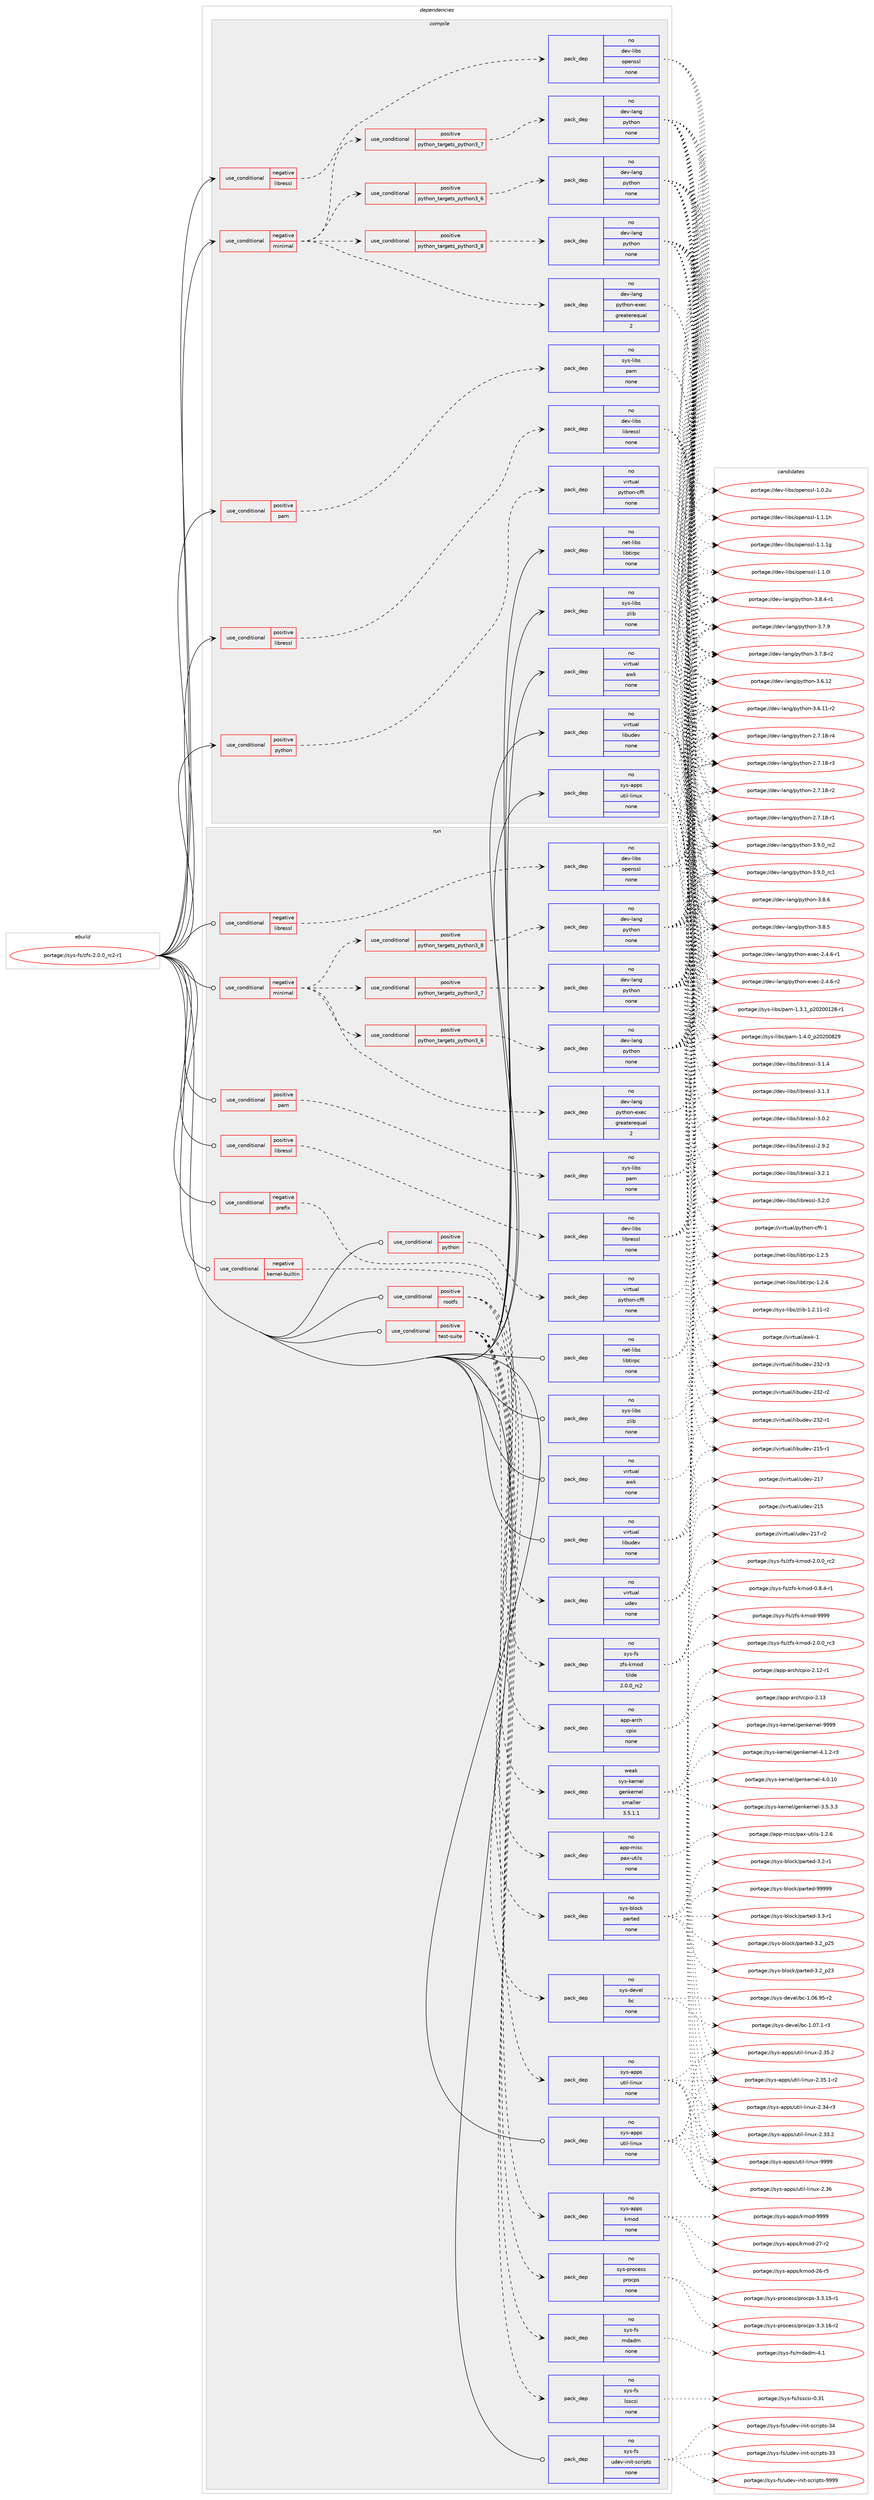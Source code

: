 digraph prolog {

# *************
# Graph options
# *************

newrank=true;
concentrate=true;
compound=true;
graph [rankdir=LR,fontname=Helvetica,fontsize=10,ranksep=1.5];#, ranksep=2.5, nodesep=0.2];
edge  [arrowhead=vee];
node  [fontname=Helvetica,fontsize=10];

# **********
# The ebuild
# **********

subgraph cluster_leftcol {
color=gray;
rank=same;
label=<<i>ebuild</i>>;
id [label="portage://sys-fs/zfs-2.0.0_rc2-r1", color=red, width=4, href="../sys-fs/zfs-2.0.0_rc2-r1.svg"];
}

# ****************
# The dependencies
# ****************

subgraph cluster_midcol {
color=gray;
label=<<i>dependencies</i>>;
subgraph cluster_compile {
fillcolor="#eeeeee";
style=filled;
label=<<i>compile</i>>;
subgraph cond197 {
dependency1799 [label=<<TABLE BORDER="0" CELLBORDER="1" CELLSPACING="0" CELLPADDING="4"><TR><TD ROWSPAN="3" CELLPADDING="10">use_conditional</TD></TR><TR><TD>negative</TD></TR><TR><TD>libressl</TD></TR></TABLE>>, shape=none, color=red];
subgraph pack1560 {
dependency1800 [label=<<TABLE BORDER="0" CELLBORDER="1" CELLSPACING="0" CELLPADDING="4" WIDTH="220"><TR><TD ROWSPAN="6" CELLPADDING="30">pack_dep</TD></TR><TR><TD WIDTH="110">no</TD></TR><TR><TD>dev-libs</TD></TR><TR><TD>openssl</TD></TR><TR><TD>none</TD></TR><TR><TD></TD></TR></TABLE>>, shape=none, color=blue];
}
dependency1799:e -> dependency1800:w [weight=20,style="dashed",arrowhead="vee"];
}
id:e -> dependency1799:w [weight=20,style="solid",arrowhead="vee"];
subgraph cond198 {
dependency1801 [label=<<TABLE BORDER="0" CELLBORDER="1" CELLSPACING="0" CELLPADDING="4"><TR><TD ROWSPAN="3" CELLPADDING="10">use_conditional</TD></TR><TR><TD>negative</TD></TR><TR><TD>minimal</TD></TR></TABLE>>, shape=none, color=red];
subgraph cond199 {
dependency1802 [label=<<TABLE BORDER="0" CELLBORDER="1" CELLSPACING="0" CELLPADDING="4"><TR><TD ROWSPAN="3" CELLPADDING="10">use_conditional</TD></TR><TR><TD>positive</TD></TR><TR><TD>python_targets_python3_6</TD></TR></TABLE>>, shape=none, color=red];
subgraph pack1561 {
dependency1803 [label=<<TABLE BORDER="0" CELLBORDER="1" CELLSPACING="0" CELLPADDING="4" WIDTH="220"><TR><TD ROWSPAN="6" CELLPADDING="30">pack_dep</TD></TR><TR><TD WIDTH="110">no</TD></TR><TR><TD>dev-lang</TD></TR><TR><TD>python</TD></TR><TR><TD>none</TD></TR><TR><TD></TD></TR></TABLE>>, shape=none, color=blue];
}
dependency1802:e -> dependency1803:w [weight=20,style="dashed",arrowhead="vee"];
}
dependency1801:e -> dependency1802:w [weight=20,style="dashed",arrowhead="vee"];
subgraph cond200 {
dependency1804 [label=<<TABLE BORDER="0" CELLBORDER="1" CELLSPACING="0" CELLPADDING="4"><TR><TD ROWSPAN="3" CELLPADDING="10">use_conditional</TD></TR><TR><TD>positive</TD></TR><TR><TD>python_targets_python3_7</TD></TR></TABLE>>, shape=none, color=red];
subgraph pack1562 {
dependency1805 [label=<<TABLE BORDER="0" CELLBORDER="1" CELLSPACING="0" CELLPADDING="4" WIDTH="220"><TR><TD ROWSPAN="6" CELLPADDING="30">pack_dep</TD></TR><TR><TD WIDTH="110">no</TD></TR><TR><TD>dev-lang</TD></TR><TR><TD>python</TD></TR><TR><TD>none</TD></TR><TR><TD></TD></TR></TABLE>>, shape=none, color=blue];
}
dependency1804:e -> dependency1805:w [weight=20,style="dashed",arrowhead="vee"];
}
dependency1801:e -> dependency1804:w [weight=20,style="dashed",arrowhead="vee"];
subgraph cond201 {
dependency1806 [label=<<TABLE BORDER="0" CELLBORDER="1" CELLSPACING="0" CELLPADDING="4"><TR><TD ROWSPAN="3" CELLPADDING="10">use_conditional</TD></TR><TR><TD>positive</TD></TR><TR><TD>python_targets_python3_8</TD></TR></TABLE>>, shape=none, color=red];
subgraph pack1563 {
dependency1807 [label=<<TABLE BORDER="0" CELLBORDER="1" CELLSPACING="0" CELLPADDING="4" WIDTH="220"><TR><TD ROWSPAN="6" CELLPADDING="30">pack_dep</TD></TR><TR><TD WIDTH="110">no</TD></TR><TR><TD>dev-lang</TD></TR><TR><TD>python</TD></TR><TR><TD>none</TD></TR><TR><TD></TD></TR></TABLE>>, shape=none, color=blue];
}
dependency1806:e -> dependency1807:w [weight=20,style="dashed",arrowhead="vee"];
}
dependency1801:e -> dependency1806:w [weight=20,style="dashed",arrowhead="vee"];
subgraph pack1564 {
dependency1808 [label=<<TABLE BORDER="0" CELLBORDER="1" CELLSPACING="0" CELLPADDING="4" WIDTH="220"><TR><TD ROWSPAN="6" CELLPADDING="30">pack_dep</TD></TR><TR><TD WIDTH="110">no</TD></TR><TR><TD>dev-lang</TD></TR><TR><TD>python-exec</TD></TR><TR><TD>greaterequal</TD></TR><TR><TD>2</TD></TR></TABLE>>, shape=none, color=blue];
}
dependency1801:e -> dependency1808:w [weight=20,style="dashed",arrowhead="vee"];
}
id:e -> dependency1801:w [weight=20,style="solid",arrowhead="vee"];
subgraph cond202 {
dependency1809 [label=<<TABLE BORDER="0" CELLBORDER="1" CELLSPACING="0" CELLPADDING="4"><TR><TD ROWSPAN="3" CELLPADDING="10">use_conditional</TD></TR><TR><TD>positive</TD></TR><TR><TD>libressl</TD></TR></TABLE>>, shape=none, color=red];
subgraph pack1565 {
dependency1810 [label=<<TABLE BORDER="0" CELLBORDER="1" CELLSPACING="0" CELLPADDING="4" WIDTH="220"><TR><TD ROWSPAN="6" CELLPADDING="30">pack_dep</TD></TR><TR><TD WIDTH="110">no</TD></TR><TR><TD>dev-libs</TD></TR><TR><TD>libressl</TD></TR><TR><TD>none</TD></TR><TR><TD></TD></TR></TABLE>>, shape=none, color=blue];
}
dependency1809:e -> dependency1810:w [weight=20,style="dashed",arrowhead="vee"];
}
id:e -> dependency1809:w [weight=20,style="solid",arrowhead="vee"];
subgraph cond203 {
dependency1811 [label=<<TABLE BORDER="0" CELLBORDER="1" CELLSPACING="0" CELLPADDING="4"><TR><TD ROWSPAN="3" CELLPADDING="10">use_conditional</TD></TR><TR><TD>positive</TD></TR><TR><TD>pam</TD></TR></TABLE>>, shape=none, color=red];
subgraph pack1566 {
dependency1812 [label=<<TABLE BORDER="0" CELLBORDER="1" CELLSPACING="0" CELLPADDING="4" WIDTH="220"><TR><TD ROWSPAN="6" CELLPADDING="30">pack_dep</TD></TR><TR><TD WIDTH="110">no</TD></TR><TR><TD>sys-libs</TD></TR><TR><TD>pam</TD></TR><TR><TD>none</TD></TR><TR><TD></TD></TR></TABLE>>, shape=none, color=blue];
}
dependency1811:e -> dependency1812:w [weight=20,style="dashed",arrowhead="vee"];
}
id:e -> dependency1811:w [weight=20,style="solid",arrowhead="vee"];
subgraph cond204 {
dependency1813 [label=<<TABLE BORDER="0" CELLBORDER="1" CELLSPACING="0" CELLPADDING="4"><TR><TD ROWSPAN="3" CELLPADDING="10">use_conditional</TD></TR><TR><TD>positive</TD></TR><TR><TD>python</TD></TR></TABLE>>, shape=none, color=red];
subgraph pack1567 {
dependency1814 [label=<<TABLE BORDER="0" CELLBORDER="1" CELLSPACING="0" CELLPADDING="4" WIDTH="220"><TR><TD ROWSPAN="6" CELLPADDING="30">pack_dep</TD></TR><TR><TD WIDTH="110">no</TD></TR><TR><TD>virtual</TD></TR><TR><TD>python-cffi</TD></TR><TR><TD>none</TD></TR><TR><TD></TD></TR></TABLE>>, shape=none, color=blue];
}
dependency1813:e -> dependency1814:w [weight=20,style="dashed",arrowhead="vee"];
}
id:e -> dependency1813:w [weight=20,style="solid",arrowhead="vee"];
subgraph pack1568 {
dependency1815 [label=<<TABLE BORDER="0" CELLBORDER="1" CELLSPACING="0" CELLPADDING="4" WIDTH="220"><TR><TD ROWSPAN="6" CELLPADDING="30">pack_dep</TD></TR><TR><TD WIDTH="110">no</TD></TR><TR><TD>net-libs</TD></TR><TR><TD>libtirpc</TD></TR><TR><TD>none</TD></TR><TR><TD></TD></TR></TABLE>>, shape=none, color=blue];
}
id:e -> dependency1815:w [weight=20,style="solid",arrowhead="vee"];
subgraph pack1569 {
dependency1816 [label=<<TABLE BORDER="0" CELLBORDER="1" CELLSPACING="0" CELLPADDING="4" WIDTH="220"><TR><TD ROWSPAN="6" CELLPADDING="30">pack_dep</TD></TR><TR><TD WIDTH="110">no</TD></TR><TR><TD>sys-apps</TD></TR><TR><TD>util-linux</TD></TR><TR><TD>none</TD></TR><TR><TD></TD></TR></TABLE>>, shape=none, color=blue];
}
id:e -> dependency1816:w [weight=20,style="solid",arrowhead="vee"];
subgraph pack1570 {
dependency1817 [label=<<TABLE BORDER="0" CELLBORDER="1" CELLSPACING="0" CELLPADDING="4" WIDTH="220"><TR><TD ROWSPAN="6" CELLPADDING="30">pack_dep</TD></TR><TR><TD WIDTH="110">no</TD></TR><TR><TD>sys-libs</TD></TR><TR><TD>zlib</TD></TR><TR><TD>none</TD></TR><TR><TD></TD></TR></TABLE>>, shape=none, color=blue];
}
id:e -> dependency1817:w [weight=20,style="solid",arrowhead="vee"];
subgraph pack1571 {
dependency1818 [label=<<TABLE BORDER="0" CELLBORDER="1" CELLSPACING="0" CELLPADDING="4" WIDTH="220"><TR><TD ROWSPAN="6" CELLPADDING="30">pack_dep</TD></TR><TR><TD WIDTH="110">no</TD></TR><TR><TD>virtual</TD></TR><TR><TD>awk</TD></TR><TR><TD>none</TD></TR><TR><TD></TD></TR></TABLE>>, shape=none, color=blue];
}
id:e -> dependency1818:w [weight=20,style="solid",arrowhead="vee"];
subgraph pack1572 {
dependency1819 [label=<<TABLE BORDER="0" CELLBORDER="1" CELLSPACING="0" CELLPADDING="4" WIDTH="220"><TR><TD ROWSPAN="6" CELLPADDING="30">pack_dep</TD></TR><TR><TD WIDTH="110">no</TD></TR><TR><TD>virtual</TD></TR><TR><TD>libudev</TD></TR><TR><TD>none</TD></TR><TR><TD></TD></TR></TABLE>>, shape=none, color=blue];
}
id:e -> dependency1819:w [weight=20,style="solid",arrowhead="vee"];
}
subgraph cluster_compileandrun {
fillcolor="#eeeeee";
style=filled;
label=<<i>compile and run</i>>;
}
subgraph cluster_run {
fillcolor="#eeeeee";
style=filled;
label=<<i>run</i>>;
subgraph cond205 {
dependency1820 [label=<<TABLE BORDER="0" CELLBORDER="1" CELLSPACING="0" CELLPADDING="4"><TR><TD ROWSPAN="3" CELLPADDING="10">use_conditional</TD></TR><TR><TD>negative</TD></TR><TR><TD>kernel-builtin</TD></TR></TABLE>>, shape=none, color=red];
subgraph pack1573 {
dependency1821 [label=<<TABLE BORDER="0" CELLBORDER="1" CELLSPACING="0" CELLPADDING="4" WIDTH="220"><TR><TD ROWSPAN="6" CELLPADDING="30">pack_dep</TD></TR><TR><TD WIDTH="110">no</TD></TR><TR><TD>sys-fs</TD></TR><TR><TD>zfs-kmod</TD></TR><TR><TD>tilde</TD></TR><TR><TD>2.0.0_rc2</TD></TR></TABLE>>, shape=none, color=blue];
}
dependency1820:e -> dependency1821:w [weight=20,style="dashed",arrowhead="vee"];
}
id:e -> dependency1820:w [weight=20,style="solid",arrowhead="odot"];
subgraph cond206 {
dependency1822 [label=<<TABLE BORDER="0" CELLBORDER="1" CELLSPACING="0" CELLPADDING="4"><TR><TD ROWSPAN="3" CELLPADDING="10">use_conditional</TD></TR><TR><TD>negative</TD></TR><TR><TD>libressl</TD></TR></TABLE>>, shape=none, color=red];
subgraph pack1574 {
dependency1823 [label=<<TABLE BORDER="0" CELLBORDER="1" CELLSPACING="0" CELLPADDING="4" WIDTH="220"><TR><TD ROWSPAN="6" CELLPADDING="30">pack_dep</TD></TR><TR><TD WIDTH="110">no</TD></TR><TR><TD>dev-libs</TD></TR><TR><TD>openssl</TD></TR><TR><TD>none</TD></TR><TR><TD></TD></TR></TABLE>>, shape=none, color=blue];
}
dependency1822:e -> dependency1823:w [weight=20,style="dashed",arrowhead="vee"];
}
id:e -> dependency1822:w [weight=20,style="solid",arrowhead="odot"];
subgraph cond207 {
dependency1824 [label=<<TABLE BORDER="0" CELLBORDER="1" CELLSPACING="0" CELLPADDING="4"><TR><TD ROWSPAN="3" CELLPADDING="10">use_conditional</TD></TR><TR><TD>negative</TD></TR><TR><TD>minimal</TD></TR></TABLE>>, shape=none, color=red];
subgraph cond208 {
dependency1825 [label=<<TABLE BORDER="0" CELLBORDER="1" CELLSPACING="0" CELLPADDING="4"><TR><TD ROWSPAN="3" CELLPADDING="10">use_conditional</TD></TR><TR><TD>positive</TD></TR><TR><TD>python_targets_python3_6</TD></TR></TABLE>>, shape=none, color=red];
subgraph pack1575 {
dependency1826 [label=<<TABLE BORDER="0" CELLBORDER="1" CELLSPACING="0" CELLPADDING="4" WIDTH="220"><TR><TD ROWSPAN="6" CELLPADDING="30">pack_dep</TD></TR><TR><TD WIDTH="110">no</TD></TR><TR><TD>dev-lang</TD></TR><TR><TD>python</TD></TR><TR><TD>none</TD></TR><TR><TD></TD></TR></TABLE>>, shape=none, color=blue];
}
dependency1825:e -> dependency1826:w [weight=20,style="dashed",arrowhead="vee"];
}
dependency1824:e -> dependency1825:w [weight=20,style="dashed",arrowhead="vee"];
subgraph cond209 {
dependency1827 [label=<<TABLE BORDER="0" CELLBORDER="1" CELLSPACING="0" CELLPADDING="4"><TR><TD ROWSPAN="3" CELLPADDING="10">use_conditional</TD></TR><TR><TD>positive</TD></TR><TR><TD>python_targets_python3_7</TD></TR></TABLE>>, shape=none, color=red];
subgraph pack1576 {
dependency1828 [label=<<TABLE BORDER="0" CELLBORDER="1" CELLSPACING="0" CELLPADDING="4" WIDTH="220"><TR><TD ROWSPAN="6" CELLPADDING="30">pack_dep</TD></TR><TR><TD WIDTH="110">no</TD></TR><TR><TD>dev-lang</TD></TR><TR><TD>python</TD></TR><TR><TD>none</TD></TR><TR><TD></TD></TR></TABLE>>, shape=none, color=blue];
}
dependency1827:e -> dependency1828:w [weight=20,style="dashed",arrowhead="vee"];
}
dependency1824:e -> dependency1827:w [weight=20,style="dashed",arrowhead="vee"];
subgraph cond210 {
dependency1829 [label=<<TABLE BORDER="0" CELLBORDER="1" CELLSPACING="0" CELLPADDING="4"><TR><TD ROWSPAN="3" CELLPADDING="10">use_conditional</TD></TR><TR><TD>positive</TD></TR><TR><TD>python_targets_python3_8</TD></TR></TABLE>>, shape=none, color=red];
subgraph pack1577 {
dependency1830 [label=<<TABLE BORDER="0" CELLBORDER="1" CELLSPACING="0" CELLPADDING="4" WIDTH="220"><TR><TD ROWSPAN="6" CELLPADDING="30">pack_dep</TD></TR><TR><TD WIDTH="110">no</TD></TR><TR><TD>dev-lang</TD></TR><TR><TD>python</TD></TR><TR><TD>none</TD></TR><TR><TD></TD></TR></TABLE>>, shape=none, color=blue];
}
dependency1829:e -> dependency1830:w [weight=20,style="dashed",arrowhead="vee"];
}
dependency1824:e -> dependency1829:w [weight=20,style="dashed",arrowhead="vee"];
subgraph pack1578 {
dependency1831 [label=<<TABLE BORDER="0" CELLBORDER="1" CELLSPACING="0" CELLPADDING="4" WIDTH="220"><TR><TD ROWSPAN="6" CELLPADDING="30">pack_dep</TD></TR><TR><TD WIDTH="110">no</TD></TR><TR><TD>dev-lang</TD></TR><TR><TD>python-exec</TD></TR><TR><TD>greaterequal</TD></TR><TR><TD>2</TD></TR></TABLE>>, shape=none, color=blue];
}
dependency1824:e -> dependency1831:w [weight=20,style="dashed",arrowhead="vee"];
}
id:e -> dependency1824:w [weight=20,style="solid",arrowhead="odot"];
subgraph cond211 {
dependency1832 [label=<<TABLE BORDER="0" CELLBORDER="1" CELLSPACING="0" CELLPADDING="4"><TR><TD ROWSPAN="3" CELLPADDING="10">use_conditional</TD></TR><TR><TD>negative</TD></TR><TR><TD>prefix</TD></TR></TABLE>>, shape=none, color=red];
subgraph pack1579 {
dependency1833 [label=<<TABLE BORDER="0" CELLBORDER="1" CELLSPACING="0" CELLPADDING="4" WIDTH="220"><TR><TD ROWSPAN="6" CELLPADDING="30">pack_dep</TD></TR><TR><TD WIDTH="110">no</TD></TR><TR><TD>virtual</TD></TR><TR><TD>udev</TD></TR><TR><TD>none</TD></TR><TR><TD></TD></TR></TABLE>>, shape=none, color=blue];
}
dependency1832:e -> dependency1833:w [weight=20,style="dashed",arrowhead="vee"];
}
id:e -> dependency1832:w [weight=20,style="solid",arrowhead="odot"];
subgraph cond212 {
dependency1834 [label=<<TABLE BORDER="0" CELLBORDER="1" CELLSPACING="0" CELLPADDING="4"><TR><TD ROWSPAN="3" CELLPADDING="10">use_conditional</TD></TR><TR><TD>positive</TD></TR><TR><TD>libressl</TD></TR></TABLE>>, shape=none, color=red];
subgraph pack1580 {
dependency1835 [label=<<TABLE BORDER="0" CELLBORDER="1" CELLSPACING="0" CELLPADDING="4" WIDTH="220"><TR><TD ROWSPAN="6" CELLPADDING="30">pack_dep</TD></TR><TR><TD WIDTH="110">no</TD></TR><TR><TD>dev-libs</TD></TR><TR><TD>libressl</TD></TR><TR><TD>none</TD></TR><TR><TD></TD></TR></TABLE>>, shape=none, color=blue];
}
dependency1834:e -> dependency1835:w [weight=20,style="dashed",arrowhead="vee"];
}
id:e -> dependency1834:w [weight=20,style="solid",arrowhead="odot"];
subgraph cond213 {
dependency1836 [label=<<TABLE BORDER="0" CELLBORDER="1" CELLSPACING="0" CELLPADDING="4"><TR><TD ROWSPAN="3" CELLPADDING="10">use_conditional</TD></TR><TR><TD>positive</TD></TR><TR><TD>pam</TD></TR></TABLE>>, shape=none, color=red];
subgraph pack1581 {
dependency1837 [label=<<TABLE BORDER="0" CELLBORDER="1" CELLSPACING="0" CELLPADDING="4" WIDTH="220"><TR><TD ROWSPAN="6" CELLPADDING="30">pack_dep</TD></TR><TR><TD WIDTH="110">no</TD></TR><TR><TD>sys-libs</TD></TR><TR><TD>pam</TD></TR><TR><TD>none</TD></TR><TR><TD></TD></TR></TABLE>>, shape=none, color=blue];
}
dependency1836:e -> dependency1837:w [weight=20,style="dashed",arrowhead="vee"];
}
id:e -> dependency1836:w [weight=20,style="solid",arrowhead="odot"];
subgraph cond214 {
dependency1838 [label=<<TABLE BORDER="0" CELLBORDER="1" CELLSPACING="0" CELLPADDING="4"><TR><TD ROWSPAN="3" CELLPADDING="10">use_conditional</TD></TR><TR><TD>positive</TD></TR><TR><TD>python</TD></TR></TABLE>>, shape=none, color=red];
subgraph pack1582 {
dependency1839 [label=<<TABLE BORDER="0" CELLBORDER="1" CELLSPACING="0" CELLPADDING="4" WIDTH="220"><TR><TD ROWSPAN="6" CELLPADDING="30">pack_dep</TD></TR><TR><TD WIDTH="110">no</TD></TR><TR><TD>virtual</TD></TR><TR><TD>python-cffi</TD></TR><TR><TD>none</TD></TR><TR><TD></TD></TR></TABLE>>, shape=none, color=blue];
}
dependency1838:e -> dependency1839:w [weight=20,style="dashed",arrowhead="vee"];
}
id:e -> dependency1838:w [weight=20,style="solid",arrowhead="odot"];
subgraph cond215 {
dependency1840 [label=<<TABLE BORDER="0" CELLBORDER="1" CELLSPACING="0" CELLPADDING="4"><TR><TD ROWSPAN="3" CELLPADDING="10">use_conditional</TD></TR><TR><TD>positive</TD></TR><TR><TD>rootfs</TD></TR></TABLE>>, shape=none, color=red];
subgraph pack1583 {
dependency1841 [label=<<TABLE BORDER="0" CELLBORDER="1" CELLSPACING="0" CELLPADDING="4" WIDTH="220"><TR><TD ROWSPAN="6" CELLPADDING="30">pack_dep</TD></TR><TR><TD WIDTH="110">no</TD></TR><TR><TD>app-arch</TD></TR><TR><TD>cpio</TD></TR><TR><TD>none</TD></TR><TR><TD></TD></TR></TABLE>>, shape=none, color=blue];
}
dependency1840:e -> dependency1841:w [weight=20,style="dashed",arrowhead="vee"];
subgraph pack1584 {
dependency1842 [label=<<TABLE BORDER="0" CELLBORDER="1" CELLSPACING="0" CELLPADDING="4" WIDTH="220"><TR><TD ROWSPAN="6" CELLPADDING="30">pack_dep</TD></TR><TR><TD WIDTH="110">no</TD></TR><TR><TD>app-misc</TD></TR><TR><TD>pax-utils</TD></TR><TR><TD>none</TD></TR><TR><TD></TD></TR></TABLE>>, shape=none, color=blue];
}
dependency1840:e -> dependency1842:w [weight=20,style="dashed",arrowhead="vee"];
subgraph pack1585 {
dependency1843 [label=<<TABLE BORDER="0" CELLBORDER="1" CELLSPACING="0" CELLPADDING="4" WIDTH="220"><TR><TD ROWSPAN="6" CELLPADDING="30">pack_dep</TD></TR><TR><TD WIDTH="110">weak</TD></TR><TR><TD>sys-kernel</TD></TR><TR><TD>genkernel</TD></TR><TR><TD>smaller</TD></TR><TR><TD>3.5.1.1</TD></TR></TABLE>>, shape=none, color=blue];
}
dependency1840:e -> dependency1843:w [weight=20,style="dashed",arrowhead="vee"];
}
id:e -> dependency1840:w [weight=20,style="solid",arrowhead="odot"];
subgraph cond216 {
dependency1844 [label=<<TABLE BORDER="0" CELLBORDER="1" CELLSPACING="0" CELLPADDING="4"><TR><TD ROWSPAN="3" CELLPADDING="10">use_conditional</TD></TR><TR><TD>positive</TD></TR><TR><TD>test-suite</TD></TR></TABLE>>, shape=none, color=red];
subgraph pack1586 {
dependency1845 [label=<<TABLE BORDER="0" CELLBORDER="1" CELLSPACING="0" CELLPADDING="4" WIDTH="220"><TR><TD ROWSPAN="6" CELLPADDING="30">pack_dep</TD></TR><TR><TD WIDTH="110">no</TD></TR><TR><TD>sys-apps</TD></TR><TR><TD>kmod</TD></TR><TR><TD>none</TD></TR><TR><TD></TD></TR></TABLE>>, shape=none, color=blue];
}
dependency1844:e -> dependency1845:w [weight=20,style="dashed",arrowhead="vee"];
subgraph pack1587 {
dependency1846 [label=<<TABLE BORDER="0" CELLBORDER="1" CELLSPACING="0" CELLPADDING="4" WIDTH="220"><TR><TD ROWSPAN="6" CELLPADDING="30">pack_dep</TD></TR><TR><TD WIDTH="110">no</TD></TR><TR><TD>sys-apps</TD></TR><TR><TD>util-linux</TD></TR><TR><TD>none</TD></TR><TR><TD></TD></TR></TABLE>>, shape=none, color=blue];
}
dependency1844:e -> dependency1846:w [weight=20,style="dashed",arrowhead="vee"];
subgraph pack1588 {
dependency1847 [label=<<TABLE BORDER="0" CELLBORDER="1" CELLSPACING="0" CELLPADDING="4" WIDTH="220"><TR><TD ROWSPAN="6" CELLPADDING="30">pack_dep</TD></TR><TR><TD WIDTH="110">no</TD></TR><TR><TD>sys-devel</TD></TR><TR><TD>bc</TD></TR><TR><TD>none</TD></TR><TR><TD></TD></TR></TABLE>>, shape=none, color=blue];
}
dependency1844:e -> dependency1847:w [weight=20,style="dashed",arrowhead="vee"];
subgraph pack1589 {
dependency1848 [label=<<TABLE BORDER="0" CELLBORDER="1" CELLSPACING="0" CELLPADDING="4" WIDTH="220"><TR><TD ROWSPAN="6" CELLPADDING="30">pack_dep</TD></TR><TR><TD WIDTH="110">no</TD></TR><TR><TD>sys-block</TD></TR><TR><TD>parted</TD></TR><TR><TD>none</TD></TR><TR><TD></TD></TR></TABLE>>, shape=none, color=blue];
}
dependency1844:e -> dependency1848:w [weight=20,style="dashed",arrowhead="vee"];
subgraph pack1590 {
dependency1849 [label=<<TABLE BORDER="0" CELLBORDER="1" CELLSPACING="0" CELLPADDING="4" WIDTH="220"><TR><TD ROWSPAN="6" CELLPADDING="30">pack_dep</TD></TR><TR><TD WIDTH="110">no</TD></TR><TR><TD>sys-fs</TD></TR><TR><TD>lsscsi</TD></TR><TR><TD>none</TD></TR><TR><TD></TD></TR></TABLE>>, shape=none, color=blue];
}
dependency1844:e -> dependency1849:w [weight=20,style="dashed",arrowhead="vee"];
subgraph pack1591 {
dependency1850 [label=<<TABLE BORDER="0" CELLBORDER="1" CELLSPACING="0" CELLPADDING="4" WIDTH="220"><TR><TD ROWSPAN="6" CELLPADDING="30">pack_dep</TD></TR><TR><TD WIDTH="110">no</TD></TR><TR><TD>sys-fs</TD></TR><TR><TD>mdadm</TD></TR><TR><TD>none</TD></TR><TR><TD></TD></TR></TABLE>>, shape=none, color=blue];
}
dependency1844:e -> dependency1850:w [weight=20,style="dashed",arrowhead="vee"];
subgraph pack1592 {
dependency1851 [label=<<TABLE BORDER="0" CELLBORDER="1" CELLSPACING="0" CELLPADDING="4" WIDTH="220"><TR><TD ROWSPAN="6" CELLPADDING="30">pack_dep</TD></TR><TR><TD WIDTH="110">no</TD></TR><TR><TD>sys-process</TD></TR><TR><TD>procps</TD></TR><TR><TD>none</TD></TR><TR><TD></TD></TR></TABLE>>, shape=none, color=blue];
}
dependency1844:e -> dependency1851:w [weight=20,style="dashed",arrowhead="vee"];
}
id:e -> dependency1844:w [weight=20,style="solid",arrowhead="odot"];
subgraph pack1593 {
dependency1852 [label=<<TABLE BORDER="0" CELLBORDER="1" CELLSPACING="0" CELLPADDING="4" WIDTH="220"><TR><TD ROWSPAN="6" CELLPADDING="30">pack_dep</TD></TR><TR><TD WIDTH="110">no</TD></TR><TR><TD>net-libs</TD></TR><TR><TD>libtirpc</TD></TR><TR><TD>none</TD></TR><TR><TD></TD></TR></TABLE>>, shape=none, color=blue];
}
id:e -> dependency1852:w [weight=20,style="solid",arrowhead="odot"];
subgraph pack1594 {
dependency1853 [label=<<TABLE BORDER="0" CELLBORDER="1" CELLSPACING="0" CELLPADDING="4" WIDTH="220"><TR><TD ROWSPAN="6" CELLPADDING="30">pack_dep</TD></TR><TR><TD WIDTH="110">no</TD></TR><TR><TD>sys-apps</TD></TR><TR><TD>util-linux</TD></TR><TR><TD>none</TD></TR><TR><TD></TD></TR></TABLE>>, shape=none, color=blue];
}
id:e -> dependency1853:w [weight=20,style="solid",arrowhead="odot"];
subgraph pack1595 {
dependency1854 [label=<<TABLE BORDER="0" CELLBORDER="1" CELLSPACING="0" CELLPADDING="4" WIDTH="220"><TR><TD ROWSPAN="6" CELLPADDING="30">pack_dep</TD></TR><TR><TD WIDTH="110">no</TD></TR><TR><TD>sys-fs</TD></TR><TR><TD>udev-init-scripts</TD></TR><TR><TD>none</TD></TR><TR><TD></TD></TR></TABLE>>, shape=none, color=blue];
}
id:e -> dependency1854:w [weight=20,style="solid",arrowhead="odot"];
subgraph pack1596 {
dependency1855 [label=<<TABLE BORDER="0" CELLBORDER="1" CELLSPACING="0" CELLPADDING="4" WIDTH="220"><TR><TD ROWSPAN="6" CELLPADDING="30">pack_dep</TD></TR><TR><TD WIDTH="110">no</TD></TR><TR><TD>sys-libs</TD></TR><TR><TD>zlib</TD></TR><TR><TD>none</TD></TR><TR><TD></TD></TR></TABLE>>, shape=none, color=blue];
}
id:e -> dependency1855:w [weight=20,style="solid",arrowhead="odot"];
subgraph pack1597 {
dependency1856 [label=<<TABLE BORDER="0" CELLBORDER="1" CELLSPACING="0" CELLPADDING="4" WIDTH="220"><TR><TD ROWSPAN="6" CELLPADDING="30">pack_dep</TD></TR><TR><TD WIDTH="110">no</TD></TR><TR><TD>virtual</TD></TR><TR><TD>awk</TD></TR><TR><TD>none</TD></TR><TR><TD></TD></TR></TABLE>>, shape=none, color=blue];
}
id:e -> dependency1856:w [weight=20,style="solid",arrowhead="odot"];
subgraph pack1598 {
dependency1857 [label=<<TABLE BORDER="0" CELLBORDER="1" CELLSPACING="0" CELLPADDING="4" WIDTH="220"><TR><TD ROWSPAN="6" CELLPADDING="30">pack_dep</TD></TR><TR><TD WIDTH="110">no</TD></TR><TR><TD>virtual</TD></TR><TR><TD>libudev</TD></TR><TR><TD>none</TD></TR><TR><TD></TD></TR></TABLE>>, shape=none, color=blue];
}
id:e -> dependency1857:w [weight=20,style="solid",arrowhead="odot"];
}
}

# **************
# The candidates
# **************

subgraph cluster_choices {
rank=same;
color=gray;
label=<<i>candidates</i>>;

subgraph choice1560 {
color=black;
nodesep=1;
choice100101118451081059811547111112101110115115108454946494649104 [label="portage://dev-libs/openssl-1.1.1h", color=red, width=4,href="../dev-libs/openssl-1.1.1h.svg"];
choice100101118451081059811547111112101110115115108454946494649103 [label="portage://dev-libs/openssl-1.1.1g", color=red, width=4,href="../dev-libs/openssl-1.1.1g.svg"];
choice100101118451081059811547111112101110115115108454946494648108 [label="portage://dev-libs/openssl-1.1.0l", color=red, width=4,href="../dev-libs/openssl-1.1.0l.svg"];
choice100101118451081059811547111112101110115115108454946484650117 [label="portage://dev-libs/openssl-1.0.2u", color=red, width=4,href="../dev-libs/openssl-1.0.2u.svg"];
dependency1800:e -> choice100101118451081059811547111112101110115115108454946494649104:w [style=dotted,weight="100"];
dependency1800:e -> choice100101118451081059811547111112101110115115108454946494649103:w [style=dotted,weight="100"];
dependency1800:e -> choice100101118451081059811547111112101110115115108454946494648108:w [style=dotted,weight="100"];
dependency1800:e -> choice100101118451081059811547111112101110115115108454946484650117:w [style=dotted,weight="100"];
}
subgraph choice1561 {
color=black;
nodesep=1;
choice100101118451089711010347112121116104111110455146574648951149950 [label="portage://dev-lang/python-3.9.0_rc2", color=red, width=4,href="../dev-lang/python-3.9.0_rc2.svg"];
choice100101118451089711010347112121116104111110455146574648951149949 [label="portage://dev-lang/python-3.9.0_rc1", color=red, width=4,href="../dev-lang/python-3.9.0_rc1.svg"];
choice100101118451089711010347112121116104111110455146564654 [label="portage://dev-lang/python-3.8.6", color=red, width=4,href="../dev-lang/python-3.8.6.svg"];
choice100101118451089711010347112121116104111110455146564653 [label="portage://dev-lang/python-3.8.5", color=red, width=4,href="../dev-lang/python-3.8.5.svg"];
choice1001011184510897110103471121211161041111104551465646524511449 [label="portage://dev-lang/python-3.8.4-r1", color=red, width=4,href="../dev-lang/python-3.8.4-r1.svg"];
choice100101118451089711010347112121116104111110455146554657 [label="portage://dev-lang/python-3.7.9", color=red, width=4,href="../dev-lang/python-3.7.9.svg"];
choice1001011184510897110103471121211161041111104551465546564511450 [label="portage://dev-lang/python-3.7.8-r2", color=red, width=4,href="../dev-lang/python-3.7.8-r2.svg"];
choice10010111845108971101034711212111610411111045514654464950 [label="portage://dev-lang/python-3.6.12", color=red, width=4,href="../dev-lang/python-3.6.12.svg"];
choice100101118451089711010347112121116104111110455146544649494511450 [label="portage://dev-lang/python-3.6.11-r2", color=red, width=4,href="../dev-lang/python-3.6.11-r2.svg"];
choice100101118451089711010347112121116104111110455046554649564511452 [label="portage://dev-lang/python-2.7.18-r4", color=red, width=4,href="../dev-lang/python-2.7.18-r4.svg"];
choice100101118451089711010347112121116104111110455046554649564511451 [label="portage://dev-lang/python-2.7.18-r3", color=red, width=4,href="../dev-lang/python-2.7.18-r3.svg"];
choice100101118451089711010347112121116104111110455046554649564511450 [label="portage://dev-lang/python-2.7.18-r2", color=red, width=4,href="../dev-lang/python-2.7.18-r2.svg"];
choice100101118451089711010347112121116104111110455046554649564511449 [label="portage://dev-lang/python-2.7.18-r1", color=red, width=4,href="../dev-lang/python-2.7.18-r1.svg"];
dependency1803:e -> choice100101118451089711010347112121116104111110455146574648951149950:w [style=dotted,weight="100"];
dependency1803:e -> choice100101118451089711010347112121116104111110455146574648951149949:w [style=dotted,weight="100"];
dependency1803:e -> choice100101118451089711010347112121116104111110455146564654:w [style=dotted,weight="100"];
dependency1803:e -> choice100101118451089711010347112121116104111110455146564653:w [style=dotted,weight="100"];
dependency1803:e -> choice1001011184510897110103471121211161041111104551465646524511449:w [style=dotted,weight="100"];
dependency1803:e -> choice100101118451089711010347112121116104111110455146554657:w [style=dotted,weight="100"];
dependency1803:e -> choice1001011184510897110103471121211161041111104551465546564511450:w [style=dotted,weight="100"];
dependency1803:e -> choice10010111845108971101034711212111610411111045514654464950:w [style=dotted,weight="100"];
dependency1803:e -> choice100101118451089711010347112121116104111110455146544649494511450:w [style=dotted,weight="100"];
dependency1803:e -> choice100101118451089711010347112121116104111110455046554649564511452:w [style=dotted,weight="100"];
dependency1803:e -> choice100101118451089711010347112121116104111110455046554649564511451:w [style=dotted,weight="100"];
dependency1803:e -> choice100101118451089711010347112121116104111110455046554649564511450:w [style=dotted,weight="100"];
dependency1803:e -> choice100101118451089711010347112121116104111110455046554649564511449:w [style=dotted,weight="100"];
}
subgraph choice1562 {
color=black;
nodesep=1;
choice100101118451089711010347112121116104111110455146574648951149950 [label="portage://dev-lang/python-3.9.0_rc2", color=red, width=4,href="../dev-lang/python-3.9.0_rc2.svg"];
choice100101118451089711010347112121116104111110455146574648951149949 [label="portage://dev-lang/python-3.9.0_rc1", color=red, width=4,href="../dev-lang/python-3.9.0_rc1.svg"];
choice100101118451089711010347112121116104111110455146564654 [label="portage://dev-lang/python-3.8.6", color=red, width=4,href="../dev-lang/python-3.8.6.svg"];
choice100101118451089711010347112121116104111110455146564653 [label="portage://dev-lang/python-3.8.5", color=red, width=4,href="../dev-lang/python-3.8.5.svg"];
choice1001011184510897110103471121211161041111104551465646524511449 [label="portage://dev-lang/python-3.8.4-r1", color=red, width=4,href="../dev-lang/python-3.8.4-r1.svg"];
choice100101118451089711010347112121116104111110455146554657 [label="portage://dev-lang/python-3.7.9", color=red, width=4,href="../dev-lang/python-3.7.9.svg"];
choice1001011184510897110103471121211161041111104551465546564511450 [label="portage://dev-lang/python-3.7.8-r2", color=red, width=4,href="../dev-lang/python-3.7.8-r2.svg"];
choice10010111845108971101034711212111610411111045514654464950 [label="portage://dev-lang/python-3.6.12", color=red, width=4,href="../dev-lang/python-3.6.12.svg"];
choice100101118451089711010347112121116104111110455146544649494511450 [label="portage://dev-lang/python-3.6.11-r2", color=red, width=4,href="../dev-lang/python-3.6.11-r2.svg"];
choice100101118451089711010347112121116104111110455046554649564511452 [label="portage://dev-lang/python-2.7.18-r4", color=red, width=4,href="../dev-lang/python-2.7.18-r4.svg"];
choice100101118451089711010347112121116104111110455046554649564511451 [label="portage://dev-lang/python-2.7.18-r3", color=red, width=4,href="../dev-lang/python-2.7.18-r3.svg"];
choice100101118451089711010347112121116104111110455046554649564511450 [label="portage://dev-lang/python-2.7.18-r2", color=red, width=4,href="../dev-lang/python-2.7.18-r2.svg"];
choice100101118451089711010347112121116104111110455046554649564511449 [label="portage://dev-lang/python-2.7.18-r1", color=red, width=4,href="../dev-lang/python-2.7.18-r1.svg"];
dependency1805:e -> choice100101118451089711010347112121116104111110455146574648951149950:w [style=dotted,weight="100"];
dependency1805:e -> choice100101118451089711010347112121116104111110455146574648951149949:w [style=dotted,weight="100"];
dependency1805:e -> choice100101118451089711010347112121116104111110455146564654:w [style=dotted,weight="100"];
dependency1805:e -> choice100101118451089711010347112121116104111110455146564653:w [style=dotted,weight="100"];
dependency1805:e -> choice1001011184510897110103471121211161041111104551465646524511449:w [style=dotted,weight="100"];
dependency1805:e -> choice100101118451089711010347112121116104111110455146554657:w [style=dotted,weight="100"];
dependency1805:e -> choice1001011184510897110103471121211161041111104551465546564511450:w [style=dotted,weight="100"];
dependency1805:e -> choice10010111845108971101034711212111610411111045514654464950:w [style=dotted,weight="100"];
dependency1805:e -> choice100101118451089711010347112121116104111110455146544649494511450:w [style=dotted,weight="100"];
dependency1805:e -> choice100101118451089711010347112121116104111110455046554649564511452:w [style=dotted,weight="100"];
dependency1805:e -> choice100101118451089711010347112121116104111110455046554649564511451:w [style=dotted,weight="100"];
dependency1805:e -> choice100101118451089711010347112121116104111110455046554649564511450:w [style=dotted,weight="100"];
dependency1805:e -> choice100101118451089711010347112121116104111110455046554649564511449:w [style=dotted,weight="100"];
}
subgraph choice1563 {
color=black;
nodesep=1;
choice100101118451089711010347112121116104111110455146574648951149950 [label="portage://dev-lang/python-3.9.0_rc2", color=red, width=4,href="../dev-lang/python-3.9.0_rc2.svg"];
choice100101118451089711010347112121116104111110455146574648951149949 [label="portage://dev-lang/python-3.9.0_rc1", color=red, width=4,href="../dev-lang/python-3.9.0_rc1.svg"];
choice100101118451089711010347112121116104111110455146564654 [label="portage://dev-lang/python-3.8.6", color=red, width=4,href="../dev-lang/python-3.8.6.svg"];
choice100101118451089711010347112121116104111110455146564653 [label="portage://dev-lang/python-3.8.5", color=red, width=4,href="../dev-lang/python-3.8.5.svg"];
choice1001011184510897110103471121211161041111104551465646524511449 [label="portage://dev-lang/python-3.8.4-r1", color=red, width=4,href="../dev-lang/python-3.8.4-r1.svg"];
choice100101118451089711010347112121116104111110455146554657 [label="portage://dev-lang/python-3.7.9", color=red, width=4,href="../dev-lang/python-3.7.9.svg"];
choice1001011184510897110103471121211161041111104551465546564511450 [label="portage://dev-lang/python-3.7.8-r2", color=red, width=4,href="../dev-lang/python-3.7.8-r2.svg"];
choice10010111845108971101034711212111610411111045514654464950 [label="portage://dev-lang/python-3.6.12", color=red, width=4,href="../dev-lang/python-3.6.12.svg"];
choice100101118451089711010347112121116104111110455146544649494511450 [label="portage://dev-lang/python-3.6.11-r2", color=red, width=4,href="../dev-lang/python-3.6.11-r2.svg"];
choice100101118451089711010347112121116104111110455046554649564511452 [label="portage://dev-lang/python-2.7.18-r4", color=red, width=4,href="../dev-lang/python-2.7.18-r4.svg"];
choice100101118451089711010347112121116104111110455046554649564511451 [label="portage://dev-lang/python-2.7.18-r3", color=red, width=4,href="../dev-lang/python-2.7.18-r3.svg"];
choice100101118451089711010347112121116104111110455046554649564511450 [label="portage://dev-lang/python-2.7.18-r2", color=red, width=4,href="../dev-lang/python-2.7.18-r2.svg"];
choice100101118451089711010347112121116104111110455046554649564511449 [label="portage://dev-lang/python-2.7.18-r1", color=red, width=4,href="../dev-lang/python-2.7.18-r1.svg"];
dependency1807:e -> choice100101118451089711010347112121116104111110455146574648951149950:w [style=dotted,weight="100"];
dependency1807:e -> choice100101118451089711010347112121116104111110455146574648951149949:w [style=dotted,weight="100"];
dependency1807:e -> choice100101118451089711010347112121116104111110455146564654:w [style=dotted,weight="100"];
dependency1807:e -> choice100101118451089711010347112121116104111110455146564653:w [style=dotted,weight="100"];
dependency1807:e -> choice1001011184510897110103471121211161041111104551465646524511449:w [style=dotted,weight="100"];
dependency1807:e -> choice100101118451089711010347112121116104111110455146554657:w [style=dotted,weight="100"];
dependency1807:e -> choice1001011184510897110103471121211161041111104551465546564511450:w [style=dotted,weight="100"];
dependency1807:e -> choice10010111845108971101034711212111610411111045514654464950:w [style=dotted,weight="100"];
dependency1807:e -> choice100101118451089711010347112121116104111110455146544649494511450:w [style=dotted,weight="100"];
dependency1807:e -> choice100101118451089711010347112121116104111110455046554649564511452:w [style=dotted,weight="100"];
dependency1807:e -> choice100101118451089711010347112121116104111110455046554649564511451:w [style=dotted,weight="100"];
dependency1807:e -> choice100101118451089711010347112121116104111110455046554649564511450:w [style=dotted,weight="100"];
dependency1807:e -> choice100101118451089711010347112121116104111110455046554649564511449:w [style=dotted,weight="100"];
}
subgraph choice1564 {
color=black;
nodesep=1;
choice10010111845108971101034711212111610411111045101120101994550465246544511450 [label="portage://dev-lang/python-exec-2.4.6-r2", color=red, width=4,href="../dev-lang/python-exec-2.4.6-r2.svg"];
choice10010111845108971101034711212111610411111045101120101994550465246544511449 [label="portage://dev-lang/python-exec-2.4.6-r1", color=red, width=4,href="../dev-lang/python-exec-2.4.6-r1.svg"];
dependency1808:e -> choice10010111845108971101034711212111610411111045101120101994550465246544511450:w [style=dotted,weight="100"];
dependency1808:e -> choice10010111845108971101034711212111610411111045101120101994550465246544511449:w [style=dotted,weight="100"];
}
subgraph choice1565 {
color=black;
nodesep=1;
choice10010111845108105981154710810598114101115115108455146504649 [label="portage://dev-libs/libressl-3.2.1", color=red, width=4,href="../dev-libs/libressl-3.2.1.svg"];
choice10010111845108105981154710810598114101115115108455146504648 [label="portage://dev-libs/libressl-3.2.0", color=red, width=4,href="../dev-libs/libressl-3.2.0.svg"];
choice10010111845108105981154710810598114101115115108455146494652 [label="portage://dev-libs/libressl-3.1.4", color=red, width=4,href="../dev-libs/libressl-3.1.4.svg"];
choice10010111845108105981154710810598114101115115108455146494651 [label="portage://dev-libs/libressl-3.1.3", color=red, width=4,href="../dev-libs/libressl-3.1.3.svg"];
choice10010111845108105981154710810598114101115115108455146484650 [label="portage://dev-libs/libressl-3.0.2", color=red, width=4,href="../dev-libs/libressl-3.0.2.svg"];
choice10010111845108105981154710810598114101115115108455046574650 [label="portage://dev-libs/libressl-2.9.2", color=red, width=4,href="../dev-libs/libressl-2.9.2.svg"];
dependency1810:e -> choice10010111845108105981154710810598114101115115108455146504649:w [style=dotted,weight="100"];
dependency1810:e -> choice10010111845108105981154710810598114101115115108455146504648:w [style=dotted,weight="100"];
dependency1810:e -> choice10010111845108105981154710810598114101115115108455146494652:w [style=dotted,weight="100"];
dependency1810:e -> choice10010111845108105981154710810598114101115115108455146494651:w [style=dotted,weight="100"];
dependency1810:e -> choice10010111845108105981154710810598114101115115108455146484650:w [style=dotted,weight="100"];
dependency1810:e -> choice10010111845108105981154710810598114101115115108455046574650:w [style=dotted,weight="100"];
}
subgraph choice1566 {
color=black;
nodesep=1;
choice11512111545108105981154711297109454946524648951125048504848565057 [label="portage://sys-libs/pam-1.4.0_p20200829", color=red, width=4,href="../sys-libs/pam-1.4.0_p20200829.svg"];
choice115121115451081059811547112971094549465146499511250485048484950564511449 [label="portage://sys-libs/pam-1.3.1_p20200128-r1", color=red, width=4,href="../sys-libs/pam-1.3.1_p20200128-r1.svg"];
dependency1812:e -> choice11512111545108105981154711297109454946524648951125048504848565057:w [style=dotted,weight="100"];
dependency1812:e -> choice115121115451081059811547112971094549465146499511250485048484950564511449:w [style=dotted,weight="100"];
}
subgraph choice1567 {
color=black;
nodesep=1;
choice118105114116117971084711212111610411111045991021021054549 [label="portage://virtual/python-cffi-1", color=red, width=4,href="../virtual/python-cffi-1.svg"];
dependency1814:e -> choice118105114116117971084711212111610411111045991021021054549:w [style=dotted,weight="100"];
}
subgraph choice1568 {
color=black;
nodesep=1;
choice1101011164510810598115471081059811610511411299454946504654 [label="portage://net-libs/libtirpc-1.2.6", color=red, width=4,href="../net-libs/libtirpc-1.2.6.svg"];
choice1101011164510810598115471081059811610511411299454946504653 [label="portage://net-libs/libtirpc-1.2.5", color=red, width=4,href="../net-libs/libtirpc-1.2.5.svg"];
dependency1815:e -> choice1101011164510810598115471081059811610511411299454946504654:w [style=dotted,weight="100"];
dependency1815:e -> choice1101011164510810598115471081059811610511411299454946504653:w [style=dotted,weight="100"];
}
subgraph choice1569 {
color=black;
nodesep=1;
choice115121115459711211211547117116105108451081051101171204557575757 [label="portage://sys-apps/util-linux-9999", color=red, width=4,href="../sys-apps/util-linux-9999.svg"];
choice115121115459711211211547117116105108451081051101171204550465154 [label="portage://sys-apps/util-linux-2.36", color=red, width=4,href="../sys-apps/util-linux-2.36.svg"];
choice1151211154597112112115471171161051084510810511011712045504651534650 [label="portage://sys-apps/util-linux-2.35.2", color=red, width=4,href="../sys-apps/util-linux-2.35.2.svg"];
choice11512111545971121121154711711610510845108105110117120455046515346494511450 [label="portage://sys-apps/util-linux-2.35.1-r2", color=red, width=4,href="../sys-apps/util-linux-2.35.1-r2.svg"];
choice1151211154597112112115471171161051084510810511011712045504651524511451 [label="portage://sys-apps/util-linux-2.34-r3", color=red, width=4,href="../sys-apps/util-linux-2.34-r3.svg"];
choice1151211154597112112115471171161051084510810511011712045504651514650 [label="portage://sys-apps/util-linux-2.33.2", color=red, width=4,href="../sys-apps/util-linux-2.33.2.svg"];
dependency1816:e -> choice115121115459711211211547117116105108451081051101171204557575757:w [style=dotted,weight="100"];
dependency1816:e -> choice115121115459711211211547117116105108451081051101171204550465154:w [style=dotted,weight="100"];
dependency1816:e -> choice1151211154597112112115471171161051084510810511011712045504651534650:w [style=dotted,weight="100"];
dependency1816:e -> choice11512111545971121121154711711610510845108105110117120455046515346494511450:w [style=dotted,weight="100"];
dependency1816:e -> choice1151211154597112112115471171161051084510810511011712045504651524511451:w [style=dotted,weight="100"];
dependency1816:e -> choice1151211154597112112115471171161051084510810511011712045504651514650:w [style=dotted,weight="100"];
}
subgraph choice1570 {
color=black;
nodesep=1;
choice11512111545108105981154712210810598454946504649494511450 [label="portage://sys-libs/zlib-1.2.11-r2", color=red, width=4,href="../sys-libs/zlib-1.2.11-r2.svg"];
dependency1817:e -> choice11512111545108105981154712210810598454946504649494511450:w [style=dotted,weight="100"];
}
subgraph choice1571 {
color=black;
nodesep=1;
choice1181051141161179710847971191074549 [label="portage://virtual/awk-1", color=red, width=4,href="../virtual/awk-1.svg"];
dependency1818:e -> choice1181051141161179710847971191074549:w [style=dotted,weight="100"];
}
subgraph choice1572 {
color=black;
nodesep=1;
choice118105114116117971084710810598117100101118455051504511451 [label="portage://virtual/libudev-232-r3", color=red, width=4,href="../virtual/libudev-232-r3.svg"];
choice118105114116117971084710810598117100101118455051504511450 [label="portage://virtual/libudev-232-r2", color=red, width=4,href="../virtual/libudev-232-r2.svg"];
choice118105114116117971084710810598117100101118455051504511449 [label="portage://virtual/libudev-232-r1", color=red, width=4,href="../virtual/libudev-232-r1.svg"];
choice118105114116117971084710810598117100101118455049534511449 [label="portage://virtual/libudev-215-r1", color=red, width=4,href="../virtual/libudev-215-r1.svg"];
dependency1819:e -> choice118105114116117971084710810598117100101118455051504511451:w [style=dotted,weight="100"];
dependency1819:e -> choice118105114116117971084710810598117100101118455051504511450:w [style=dotted,weight="100"];
dependency1819:e -> choice118105114116117971084710810598117100101118455051504511449:w [style=dotted,weight="100"];
dependency1819:e -> choice118105114116117971084710810598117100101118455049534511449:w [style=dotted,weight="100"];
}
subgraph choice1573 {
color=black;
nodesep=1;
choice1151211154510211547122102115451071091111004557575757 [label="portage://sys-fs/zfs-kmod-9999", color=red, width=4,href="../sys-fs/zfs-kmod-9999.svg"];
choice115121115451021154712210211545107109111100455046484648951149951 [label="portage://sys-fs/zfs-kmod-2.0.0_rc3", color=red, width=4,href="../sys-fs/zfs-kmod-2.0.0_rc3.svg"];
choice115121115451021154712210211545107109111100455046484648951149950 [label="portage://sys-fs/zfs-kmod-2.0.0_rc2", color=red, width=4,href="../sys-fs/zfs-kmod-2.0.0_rc2.svg"];
choice1151211154510211547122102115451071091111004548465646524511449 [label="portage://sys-fs/zfs-kmod-0.8.4-r1", color=red, width=4,href="../sys-fs/zfs-kmod-0.8.4-r1.svg"];
dependency1821:e -> choice1151211154510211547122102115451071091111004557575757:w [style=dotted,weight="100"];
dependency1821:e -> choice115121115451021154712210211545107109111100455046484648951149951:w [style=dotted,weight="100"];
dependency1821:e -> choice115121115451021154712210211545107109111100455046484648951149950:w [style=dotted,weight="100"];
dependency1821:e -> choice1151211154510211547122102115451071091111004548465646524511449:w [style=dotted,weight="100"];
}
subgraph choice1574 {
color=black;
nodesep=1;
choice100101118451081059811547111112101110115115108454946494649104 [label="portage://dev-libs/openssl-1.1.1h", color=red, width=4,href="../dev-libs/openssl-1.1.1h.svg"];
choice100101118451081059811547111112101110115115108454946494649103 [label="portage://dev-libs/openssl-1.1.1g", color=red, width=4,href="../dev-libs/openssl-1.1.1g.svg"];
choice100101118451081059811547111112101110115115108454946494648108 [label="portage://dev-libs/openssl-1.1.0l", color=red, width=4,href="../dev-libs/openssl-1.1.0l.svg"];
choice100101118451081059811547111112101110115115108454946484650117 [label="portage://dev-libs/openssl-1.0.2u", color=red, width=4,href="../dev-libs/openssl-1.0.2u.svg"];
dependency1823:e -> choice100101118451081059811547111112101110115115108454946494649104:w [style=dotted,weight="100"];
dependency1823:e -> choice100101118451081059811547111112101110115115108454946494649103:w [style=dotted,weight="100"];
dependency1823:e -> choice100101118451081059811547111112101110115115108454946494648108:w [style=dotted,weight="100"];
dependency1823:e -> choice100101118451081059811547111112101110115115108454946484650117:w [style=dotted,weight="100"];
}
subgraph choice1575 {
color=black;
nodesep=1;
choice100101118451089711010347112121116104111110455146574648951149950 [label="portage://dev-lang/python-3.9.0_rc2", color=red, width=4,href="../dev-lang/python-3.9.0_rc2.svg"];
choice100101118451089711010347112121116104111110455146574648951149949 [label="portage://dev-lang/python-3.9.0_rc1", color=red, width=4,href="../dev-lang/python-3.9.0_rc1.svg"];
choice100101118451089711010347112121116104111110455146564654 [label="portage://dev-lang/python-3.8.6", color=red, width=4,href="../dev-lang/python-3.8.6.svg"];
choice100101118451089711010347112121116104111110455146564653 [label="portage://dev-lang/python-3.8.5", color=red, width=4,href="../dev-lang/python-3.8.5.svg"];
choice1001011184510897110103471121211161041111104551465646524511449 [label="portage://dev-lang/python-3.8.4-r1", color=red, width=4,href="../dev-lang/python-3.8.4-r1.svg"];
choice100101118451089711010347112121116104111110455146554657 [label="portage://dev-lang/python-3.7.9", color=red, width=4,href="../dev-lang/python-3.7.9.svg"];
choice1001011184510897110103471121211161041111104551465546564511450 [label="portage://dev-lang/python-3.7.8-r2", color=red, width=4,href="../dev-lang/python-3.7.8-r2.svg"];
choice10010111845108971101034711212111610411111045514654464950 [label="portage://dev-lang/python-3.6.12", color=red, width=4,href="../dev-lang/python-3.6.12.svg"];
choice100101118451089711010347112121116104111110455146544649494511450 [label="portage://dev-lang/python-3.6.11-r2", color=red, width=4,href="../dev-lang/python-3.6.11-r2.svg"];
choice100101118451089711010347112121116104111110455046554649564511452 [label="portage://dev-lang/python-2.7.18-r4", color=red, width=4,href="../dev-lang/python-2.7.18-r4.svg"];
choice100101118451089711010347112121116104111110455046554649564511451 [label="portage://dev-lang/python-2.7.18-r3", color=red, width=4,href="../dev-lang/python-2.7.18-r3.svg"];
choice100101118451089711010347112121116104111110455046554649564511450 [label="portage://dev-lang/python-2.7.18-r2", color=red, width=4,href="../dev-lang/python-2.7.18-r2.svg"];
choice100101118451089711010347112121116104111110455046554649564511449 [label="portage://dev-lang/python-2.7.18-r1", color=red, width=4,href="../dev-lang/python-2.7.18-r1.svg"];
dependency1826:e -> choice100101118451089711010347112121116104111110455146574648951149950:w [style=dotted,weight="100"];
dependency1826:e -> choice100101118451089711010347112121116104111110455146574648951149949:w [style=dotted,weight="100"];
dependency1826:e -> choice100101118451089711010347112121116104111110455146564654:w [style=dotted,weight="100"];
dependency1826:e -> choice100101118451089711010347112121116104111110455146564653:w [style=dotted,weight="100"];
dependency1826:e -> choice1001011184510897110103471121211161041111104551465646524511449:w [style=dotted,weight="100"];
dependency1826:e -> choice100101118451089711010347112121116104111110455146554657:w [style=dotted,weight="100"];
dependency1826:e -> choice1001011184510897110103471121211161041111104551465546564511450:w [style=dotted,weight="100"];
dependency1826:e -> choice10010111845108971101034711212111610411111045514654464950:w [style=dotted,weight="100"];
dependency1826:e -> choice100101118451089711010347112121116104111110455146544649494511450:w [style=dotted,weight="100"];
dependency1826:e -> choice100101118451089711010347112121116104111110455046554649564511452:w [style=dotted,weight="100"];
dependency1826:e -> choice100101118451089711010347112121116104111110455046554649564511451:w [style=dotted,weight="100"];
dependency1826:e -> choice100101118451089711010347112121116104111110455046554649564511450:w [style=dotted,weight="100"];
dependency1826:e -> choice100101118451089711010347112121116104111110455046554649564511449:w [style=dotted,weight="100"];
}
subgraph choice1576 {
color=black;
nodesep=1;
choice100101118451089711010347112121116104111110455146574648951149950 [label="portage://dev-lang/python-3.9.0_rc2", color=red, width=4,href="../dev-lang/python-3.9.0_rc2.svg"];
choice100101118451089711010347112121116104111110455146574648951149949 [label="portage://dev-lang/python-3.9.0_rc1", color=red, width=4,href="../dev-lang/python-3.9.0_rc1.svg"];
choice100101118451089711010347112121116104111110455146564654 [label="portage://dev-lang/python-3.8.6", color=red, width=4,href="../dev-lang/python-3.8.6.svg"];
choice100101118451089711010347112121116104111110455146564653 [label="portage://dev-lang/python-3.8.5", color=red, width=4,href="../dev-lang/python-3.8.5.svg"];
choice1001011184510897110103471121211161041111104551465646524511449 [label="portage://dev-lang/python-3.8.4-r1", color=red, width=4,href="../dev-lang/python-3.8.4-r1.svg"];
choice100101118451089711010347112121116104111110455146554657 [label="portage://dev-lang/python-3.7.9", color=red, width=4,href="../dev-lang/python-3.7.9.svg"];
choice1001011184510897110103471121211161041111104551465546564511450 [label="portage://dev-lang/python-3.7.8-r2", color=red, width=4,href="../dev-lang/python-3.7.8-r2.svg"];
choice10010111845108971101034711212111610411111045514654464950 [label="portage://dev-lang/python-3.6.12", color=red, width=4,href="../dev-lang/python-3.6.12.svg"];
choice100101118451089711010347112121116104111110455146544649494511450 [label="portage://dev-lang/python-3.6.11-r2", color=red, width=4,href="../dev-lang/python-3.6.11-r2.svg"];
choice100101118451089711010347112121116104111110455046554649564511452 [label="portage://dev-lang/python-2.7.18-r4", color=red, width=4,href="../dev-lang/python-2.7.18-r4.svg"];
choice100101118451089711010347112121116104111110455046554649564511451 [label="portage://dev-lang/python-2.7.18-r3", color=red, width=4,href="../dev-lang/python-2.7.18-r3.svg"];
choice100101118451089711010347112121116104111110455046554649564511450 [label="portage://dev-lang/python-2.7.18-r2", color=red, width=4,href="../dev-lang/python-2.7.18-r2.svg"];
choice100101118451089711010347112121116104111110455046554649564511449 [label="portage://dev-lang/python-2.7.18-r1", color=red, width=4,href="../dev-lang/python-2.7.18-r1.svg"];
dependency1828:e -> choice100101118451089711010347112121116104111110455146574648951149950:w [style=dotted,weight="100"];
dependency1828:e -> choice100101118451089711010347112121116104111110455146574648951149949:w [style=dotted,weight="100"];
dependency1828:e -> choice100101118451089711010347112121116104111110455146564654:w [style=dotted,weight="100"];
dependency1828:e -> choice100101118451089711010347112121116104111110455146564653:w [style=dotted,weight="100"];
dependency1828:e -> choice1001011184510897110103471121211161041111104551465646524511449:w [style=dotted,weight="100"];
dependency1828:e -> choice100101118451089711010347112121116104111110455146554657:w [style=dotted,weight="100"];
dependency1828:e -> choice1001011184510897110103471121211161041111104551465546564511450:w [style=dotted,weight="100"];
dependency1828:e -> choice10010111845108971101034711212111610411111045514654464950:w [style=dotted,weight="100"];
dependency1828:e -> choice100101118451089711010347112121116104111110455146544649494511450:w [style=dotted,weight="100"];
dependency1828:e -> choice100101118451089711010347112121116104111110455046554649564511452:w [style=dotted,weight="100"];
dependency1828:e -> choice100101118451089711010347112121116104111110455046554649564511451:w [style=dotted,weight="100"];
dependency1828:e -> choice100101118451089711010347112121116104111110455046554649564511450:w [style=dotted,weight="100"];
dependency1828:e -> choice100101118451089711010347112121116104111110455046554649564511449:w [style=dotted,weight="100"];
}
subgraph choice1577 {
color=black;
nodesep=1;
choice100101118451089711010347112121116104111110455146574648951149950 [label="portage://dev-lang/python-3.9.0_rc2", color=red, width=4,href="../dev-lang/python-3.9.0_rc2.svg"];
choice100101118451089711010347112121116104111110455146574648951149949 [label="portage://dev-lang/python-3.9.0_rc1", color=red, width=4,href="../dev-lang/python-3.9.0_rc1.svg"];
choice100101118451089711010347112121116104111110455146564654 [label="portage://dev-lang/python-3.8.6", color=red, width=4,href="../dev-lang/python-3.8.6.svg"];
choice100101118451089711010347112121116104111110455146564653 [label="portage://dev-lang/python-3.8.5", color=red, width=4,href="../dev-lang/python-3.8.5.svg"];
choice1001011184510897110103471121211161041111104551465646524511449 [label="portage://dev-lang/python-3.8.4-r1", color=red, width=4,href="../dev-lang/python-3.8.4-r1.svg"];
choice100101118451089711010347112121116104111110455146554657 [label="portage://dev-lang/python-3.7.9", color=red, width=4,href="../dev-lang/python-3.7.9.svg"];
choice1001011184510897110103471121211161041111104551465546564511450 [label="portage://dev-lang/python-3.7.8-r2", color=red, width=4,href="../dev-lang/python-3.7.8-r2.svg"];
choice10010111845108971101034711212111610411111045514654464950 [label="portage://dev-lang/python-3.6.12", color=red, width=4,href="../dev-lang/python-3.6.12.svg"];
choice100101118451089711010347112121116104111110455146544649494511450 [label="portage://dev-lang/python-3.6.11-r2", color=red, width=4,href="../dev-lang/python-3.6.11-r2.svg"];
choice100101118451089711010347112121116104111110455046554649564511452 [label="portage://dev-lang/python-2.7.18-r4", color=red, width=4,href="../dev-lang/python-2.7.18-r4.svg"];
choice100101118451089711010347112121116104111110455046554649564511451 [label="portage://dev-lang/python-2.7.18-r3", color=red, width=4,href="../dev-lang/python-2.7.18-r3.svg"];
choice100101118451089711010347112121116104111110455046554649564511450 [label="portage://dev-lang/python-2.7.18-r2", color=red, width=4,href="../dev-lang/python-2.7.18-r2.svg"];
choice100101118451089711010347112121116104111110455046554649564511449 [label="portage://dev-lang/python-2.7.18-r1", color=red, width=4,href="../dev-lang/python-2.7.18-r1.svg"];
dependency1830:e -> choice100101118451089711010347112121116104111110455146574648951149950:w [style=dotted,weight="100"];
dependency1830:e -> choice100101118451089711010347112121116104111110455146574648951149949:w [style=dotted,weight="100"];
dependency1830:e -> choice100101118451089711010347112121116104111110455146564654:w [style=dotted,weight="100"];
dependency1830:e -> choice100101118451089711010347112121116104111110455146564653:w [style=dotted,weight="100"];
dependency1830:e -> choice1001011184510897110103471121211161041111104551465646524511449:w [style=dotted,weight="100"];
dependency1830:e -> choice100101118451089711010347112121116104111110455146554657:w [style=dotted,weight="100"];
dependency1830:e -> choice1001011184510897110103471121211161041111104551465546564511450:w [style=dotted,weight="100"];
dependency1830:e -> choice10010111845108971101034711212111610411111045514654464950:w [style=dotted,weight="100"];
dependency1830:e -> choice100101118451089711010347112121116104111110455146544649494511450:w [style=dotted,weight="100"];
dependency1830:e -> choice100101118451089711010347112121116104111110455046554649564511452:w [style=dotted,weight="100"];
dependency1830:e -> choice100101118451089711010347112121116104111110455046554649564511451:w [style=dotted,weight="100"];
dependency1830:e -> choice100101118451089711010347112121116104111110455046554649564511450:w [style=dotted,weight="100"];
dependency1830:e -> choice100101118451089711010347112121116104111110455046554649564511449:w [style=dotted,weight="100"];
}
subgraph choice1578 {
color=black;
nodesep=1;
choice10010111845108971101034711212111610411111045101120101994550465246544511450 [label="portage://dev-lang/python-exec-2.4.6-r2", color=red, width=4,href="../dev-lang/python-exec-2.4.6-r2.svg"];
choice10010111845108971101034711212111610411111045101120101994550465246544511449 [label="portage://dev-lang/python-exec-2.4.6-r1", color=red, width=4,href="../dev-lang/python-exec-2.4.6-r1.svg"];
dependency1831:e -> choice10010111845108971101034711212111610411111045101120101994550465246544511450:w [style=dotted,weight="100"];
dependency1831:e -> choice10010111845108971101034711212111610411111045101120101994550465246544511449:w [style=dotted,weight="100"];
}
subgraph choice1579 {
color=black;
nodesep=1;
choice1181051141161179710847117100101118455049554511450 [label="portage://virtual/udev-217-r2", color=red, width=4,href="../virtual/udev-217-r2.svg"];
choice118105114116117971084711710010111845504955 [label="portage://virtual/udev-217", color=red, width=4,href="../virtual/udev-217.svg"];
choice118105114116117971084711710010111845504953 [label="portage://virtual/udev-215", color=red, width=4,href="../virtual/udev-215.svg"];
dependency1833:e -> choice1181051141161179710847117100101118455049554511450:w [style=dotted,weight="100"];
dependency1833:e -> choice118105114116117971084711710010111845504955:w [style=dotted,weight="100"];
dependency1833:e -> choice118105114116117971084711710010111845504953:w [style=dotted,weight="100"];
}
subgraph choice1580 {
color=black;
nodesep=1;
choice10010111845108105981154710810598114101115115108455146504649 [label="portage://dev-libs/libressl-3.2.1", color=red, width=4,href="../dev-libs/libressl-3.2.1.svg"];
choice10010111845108105981154710810598114101115115108455146504648 [label="portage://dev-libs/libressl-3.2.0", color=red, width=4,href="../dev-libs/libressl-3.2.0.svg"];
choice10010111845108105981154710810598114101115115108455146494652 [label="portage://dev-libs/libressl-3.1.4", color=red, width=4,href="../dev-libs/libressl-3.1.4.svg"];
choice10010111845108105981154710810598114101115115108455146494651 [label="portage://dev-libs/libressl-3.1.3", color=red, width=4,href="../dev-libs/libressl-3.1.3.svg"];
choice10010111845108105981154710810598114101115115108455146484650 [label="portage://dev-libs/libressl-3.0.2", color=red, width=4,href="../dev-libs/libressl-3.0.2.svg"];
choice10010111845108105981154710810598114101115115108455046574650 [label="portage://dev-libs/libressl-2.9.2", color=red, width=4,href="../dev-libs/libressl-2.9.2.svg"];
dependency1835:e -> choice10010111845108105981154710810598114101115115108455146504649:w [style=dotted,weight="100"];
dependency1835:e -> choice10010111845108105981154710810598114101115115108455146504648:w [style=dotted,weight="100"];
dependency1835:e -> choice10010111845108105981154710810598114101115115108455146494652:w [style=dotted,weight="100"];
dependency1835:e -> choice10010111845108105981154710810598114101115115108455146494651:w [style=dotted,weight="100"];
dependency1835:e -> choice10010111845108105981154710810598114101115115108455146484650:w [style=dotted,weight="100"];
dependency1835:e -> choice10010111845108105981154710810598114101115115108455046574650:w [style=dotted,weight="100"];
}
subgraph choice1581 {
color=black;
nodesep=1;
choice11512111545108105981154711297109454946524648951125048504848565057 [label="portage://sys-libs/pam-1.4.0_p20200829", color=red, width=4,href="../sys-libs/pam-1.4.0_p20200829.svg"];
choice115121115451081059811547112971094549465146499511250485048484950564511449 [label="portage://sys-libs/pam-1.3.1_p20200128-r1", color=red, width=4,href="../sys-libs/pam-1.3.1_p20200128-r1.svg"];
dependency1837:e -> choice11512111545108105981154711297109454946524648951125048504848565057:w [style=dotted,weight="100"];
dependency1837:e -> choice115121115451081059811547112971094549465146499511250485048484950564511449:w [style=dotted,weight="100"];
}
subgraph choice1582 {
color=black;
nodesep=1;
choice118105114116117971084711212111610411111045991021021054549 [label="portage://virtual/python-cffi-1", color=red, width=4,href="../virtual/python-cffi-1.svg"];
dependency1839:e -> choice118105114116117971084711212111610411111045991021021054549:w [style=dotted,weight="100"];
}
subgraph choice1583 {
color=black;
nodesep=1;
choice9711211245971149910447991121051114550464951 [label="portage://app-arch/cpio-2.13", color=red, width=4,href="../app-arch/cpio-2.13.svg"];
choice97112112459711499104479911210511145504649504511449 [label="portage://app-arch/cpio-2.12-r1", color=red, width=4,href="../app-arch/cpio-2.12-r1.svg"];
dependency1841:e -> choice9711211245971149910447991121051114550464951:w [style=dotted,weight="100"];
dependency1841:e -> choice97112112459711499104479911210511145504649504511449:w [style=dotted,weight="100"];
}
subgraph choice1584 {
color=black;
nodesep=1;
choice971121124510910511599471129712045117116105108115454946504654 [label="portage://app-misc/pax-utils-1.2.6", color=red, width=4,href="../app-misc/pax-utils-1.2.6.svg"];
dependency1842:e -> choice971121124510910511599471129712045117116105108115454946504654:w [style=dotted,weight="100"];
}
subgraph choice1585 {
color=black;
nodesep=1;
choice11512111545107101114110101108471031011101071011141101011084557575757 [label="portage://sys-kernel/genkernel-9999", color=red, width=4,href="../sys-kernel/genkernel-9999.svg"];
choice11512111545107101114110101108471031011101071011141101011084552464946504511451 [label="portage://sys-kernel/genkernel-4.1.2-r3", color=red, width=4,href="../sys-kernel/genkernel-4.1.2-r3.svg"];
choice115121115451071011141101011084710310111010710111411010110845524648464948 [label="portage://sys-kernel/genkernel-4.0.10", color=red, width=4,href="../sys-kernel/genkernel-4.0.10.svg"];
choice11512111545107101114110101108471031011101071011141101011084551465346514651 [label="portage://sys-kernel/genkernel-3.5.3.3", color=red, width=4,href="../sys-kernel/genkernel-3.5.3.3.svg"];
dependency1843:e -> choice11512111545107101114110101108471031011101071011141101011084557575757:w [style=dotted,weight="100"];
dependency1843:e -> choice11512111545107101114110101108471031011101071011141101011084552464946504511451:w [style=dotted,weight="100"];
dependency1843:e -> choice115121115451071011141101011084710310111010710111411010110845524648464948:w [style=dotted,weight="100"];
dependency1843:e -> choice11512111545107101114110101108471031011101071011141101011084551465346514651:w [style=dotted,weight="100"];
}
subgraph choice1586 {
color=black;
nodesep=1;
choice1151211154597112112115471071091111004557575757 [label="portage://sys-apps/kmod-9999", color=red, width=4,href="../sys-apps/kmod-9999.svg"];
choice1151211154597112112115471071091111004550554511450 [label="portage://sys-apps/kmod-27-r2", color=red, width=4,href="../sys-apps/kmod-27-r2.svg"];
choice1151211154597112112115471071091111004550544511453 [label="portage://sys-apps/kmod-26-r5", color=red, width=4,href="../sys-apps/kmod-26-r5.svg"];
dependency1845:e -> choice1151211154597112112115471071091111004557575757:w [style=dotted,weight="100"];
dependency1845:e -> choice1151211154597112112115471071091111004550554511450:w [style=dotted,weight="100"];
dependency1845:e -> choice1151211154597112112115471071091111004550544511453:w [style=dotted,weight="100"];
}
subgraph choice1587 {
color=black;
nodesep=1;
choice115121115459711211211547117116105108451081051101171204557575757 [label="portage://sys-apps/util-linux-9999", color=red, width=4,href="../sys-apps/util-linux-9999.svg"];
choice115121115459711211211547117116105108451081051101171204550465154 [label="portage://sys-apps/util-linux-2.36", color=red, width=4,href="../sys-apps/util-linux-2.36.svg"];
choice1151211154597112112115471171161051084510810511011712045504651534650 [label="portage://sys-apps/util-linux-2.35.2", color=red, width=4,href="../sys-apps/util-linux-2.35.2.svg"];
choice11512111545971121121154711711610510845108105110117120455046515346494511450 [label="portage://sys-apps/util-linux-2.35.1-r2", color=red, width=4,href="../sys-apps/util-linux-2.35.1-r2.svg"];
choice1151211154597112112115471171161051084510810511011712045504651524511451 [label="portage://sys-apps/util-linux-2.34-r3", color=red, width=4,href="../sys-apps/util-linux-2.34-r3.svg"];
choice1151211154597112112115471171161051084510810511011712045504651514650 [label="portage://sys-apps/util-linux-2.33.2", color=red, width=4,href="../sys-apps/util-linux-2.33.2.svg"];
dependency1846:e -> choice115121115459711211211547117116105108451081051101171204557575757:w [style=dotted,weight="100"];
dependency1846:e -> choice115121115459711211211547117116105108451081051101171204550465154:w [style=dotted,weight="100"];
dependency1846:e -> choice1151211154597112112115471171161051084510810511011712045504651534650:w [style=dotted,weight="100"];
dependency1846:e -> choice11512111545971121121154711711610510845108105110117120455046515346494511450:w [style=dotted,weight="100"];
dependency1846:e -> choice1151211154597112112115471171161051084510810511011712045504651524511451:w [style=dotted,weight="100"];
dependency1846:e -> choice1151211154597112112115471171161051084510810511011712045504651514650:w [style=dotted,weight="100"];
}
subgraph choice1588 {
color=black;
nodesep=1;
choice11512111545100101118101108479899454946485546494511451 [label="portage://sys-devel/bc-1.07.1-r3", color=red, width=4,href="../sys-devel/bc-1.07.1-r3.svg"];
choice1151211154510010111810110847989945494648544657534511450 [label="portage://sys-devel/bc-1.06.95-r2", color=red, width=4,href="../sys-devel/bc-1.06.95-r2.svg"];
dependency1847:e -> choice11512111545100101118101108479899454946485546494511451:w [style=dotted,weight="100"];
dependency1847:e -> choice1151211154510010111810110847989945494648544657534511450:w [style=dotted,weight="100"];
}
subgraph choice1589 {
color=black;
nodesep=1;
choice1151211154598108111991074711297114116101100455757575757 [label="portage://sys-block/parted-99999", color=red, width=4,href="../sys-block/parted-99999.svg"];
choice1151211154598108111991074711297114116101100455146514511449 [label="portage://sys-block/parted-3.3-r1", color=red, width=4,href="../sys-block/parted-3.3-r1.svg"];
choice115121115459810811199107471129711411610110045514650951125053 [label="portage://sys-block/parted-3.2_p25", color=red, width=4,href="../sys-block/parted-3.2_p25.svg"];
choice115121115459810811199107471129711411610110045514650951125051 [label="portage://sys-block/parted-3.2_p23", color=red, width=4,href="../sys-block/parted-3.2_p23.svg"];
choice1151211154598108111991074711297114116101100455146504511449 [label="portage://sys-block/parted-3.2-r1", color=red, width=4,href="../sys-block/parted-3.2-r1.svg"];
dependency1848:e -> choice1151211154598108111991074711297114116101100455757575757:w [style=dotted,weight="100"];
dependency1848:e -> choice1151211154598108111991074711297114116101100455146514511449:w [style=dotted,weight="100"];
dependency1848:e -> choice115121115459810811199107471129711411610110045514650951125053:w [style=dotted,weight="100"];
dependency1848:e -> choice115121115459810811199107471129711411610110045514650951125051:w [style=dotted,weight="100"];
dependency1848:e -> choice1151211154598108111991074711297114116101100455146504511449:w [style=dotted,weight="100"];
}
subgraph choice1590 {
color=black;
nodesep=1;
choice1151211154510211547108115115991151054548465149 [label="portage://sys-fs/lsscsi-0.31", color=red, width=4,href="../sys-fs/lsscsi-0.31.svg"];
dependency1849:e -> choice1151211154510211547108115115991151054548465149:w [style=dotted,weight="100"];
}
subgraph choice1591 {
color=black;
nodesep=1;
choice11512111545102115471091009710010945524649 [label="portage://sys-fs/mdadm-4.1", color=red, width=4,href="../sys-fs/mdadm-4.1.svg"];
dependency1850:e -> choice11512111545102115471091009710010945524649:w [style=dotted,weight="100"];
}
subgraph choice1592 {
color=black;
nodesep=1;
choice11512111545112114111991011151154711211411199112115455146514649544511450 [label="portage://sys-process/procps-3.3.16-r2", color=red, width=4,href="../sys-process/procps-3.3.16-r2.svg"];
choice11512111545112114111991011151154711211411199112115455146514649534511449 [label="portage://sys-process/procps-3.3.15-r1", color=red, width=4,href="../sys-process/procps-3.3.15-r1.svg"];
dependency1851:e -> choice11512111545112114111991011151154711211411199112115455146514649544511450:w [style=dotted,weight="100"];
dependency1851:e -> choice11512111545112114111991011151154711211411199112115455146514649534511449:w [style=dotted,weight="100"];
}
subgraph choice1593 {
color=black;
nodesep=1;
choice1101011164510810598115471081059811610511411299454946504654 [label="portage://net-libs/libtirpc-1.2.6", color=red, width=4,href="../net-libs/libtirpc-1.2.6.svg"];
choice1101011164510810598115471081059811610511411299454946504653 [label="portage://net-libs/libtirpc-1.2.5", color=red, width=4,href="../net-libs/libtirpc-1.2.5.svg"];
dependency1852:e -> choice1101011164510810598115471081059811610511411299454946504654:w [style=dotted,weight="100"];
dependency1852:e -> choice1101011164510810598115471081059811610511411299454946504653:w [style=dotted,weight="100"];
}
subgraph choice1594 {
color=black;
nodesep=1;
choice115121115459711211211547117116105108451081051101171204557575757 [label="portage://sys-apps/util-linux-9999", color=red, width=4,href="../sys-apps/util-linux-9999.svg"];
choice115121115459711211211547117116105108451081051101171204550465154 [label="portage://sys-apps/util-linux-2.36", color=red, width=4,href="../sys-apps/util-linux-2.36.svg"];
choice1151211154597112112115471171161051084510810511011712045504651534650 [label="portage://sys-apps/util-linux-2.35.2", color=red, width=4,href="../sys-apps/util-linux-2.35.2.svg"];
choice11512111545971121121154711711610510845108105110117120455046515346494511450 [label="portage://sys-apps/util-linux-2.35.1-r2", color=red, width=4,href="../sys-apps/util-linux-2.35.1-r2.svg"];
choice1151211154597112112115471171161051084510810511011712045504651524511451 [label="portage://sys-apps/util-linux-2.34-r3", color=red, width=4,href="../sys-apps/util-linux-2.34-r3.svg"];
choice1151211154597112112115471171161051084510810511011712045504651514650 [label="portage://sys-apps/util-linux-2.33.2", color=red, width=4,href="../sys-apps/util-linux-2.33.2.svg"];
dependency1853:e -> choice115121115459711211211547117116105108451081051101171204557575757:w [style=dotted,weight="100"];
dependency1853:e -> choice115121115459711211211547117116105108451081051101171204550465154:w [style=dotted,weight="100"];
dependency1853:e -> choice1151211154597112112115471171161051084510810511011712045504651534650:w [style=dotted,weight="100"];
dependency1853:e -> choice11512111545971121121154711711610510845108105110117120455046515346494511450:w [style=dotted,weight="100"];
dependency1853:e -> choice1151211154597112112115471171161051084510810511011712045504651524511451:w [style=dotted,weight="100"];
dependency1853:e -> choice1151211154597112112115471171161051084510810511011712045504651514650:w [style=dotted,weight="100"];
}
subgraph choice1595 {
color=black;
nodesep=1;
choice11512111545102115471171001011184510511010511645115991141051121161154557575757 [label="portage://sys-fs/udev-init-scripts-9999", color=red, width=4,href="../sys-fs/udev-init-scripts-9999.svg"];
choice1151211154510211547117100101118451051101051164511599114105112116115455152 [label="portage://sys-fs/udev-init-scripts-34", color=red, width=4,href="../sys-fs/udev-init-scripts-34.svg"];
choice1151211154510211547117100101118451051101051164511599114105112116115455151 [label="portage://sys-fs/udev-init-scripts-33", color=red, width=4,href="../sys-fs/udev-init-scripts-33.svg"];
dependency1854:e -> choice11512111545102115471171001011184510511010511645115991141051121161154557575757:w [style=dotted,weight="100"];
dependency1854:e -> choice1151211154510211547117100101118451051101051164511599114105112116115455152:w [style=dotted,weight="100"];
dependency1854:e -> choice1151211154510211547117100101118451051101051164511599114105112116115455151:w [style=dotted,weight="100"];
}
subgraph choice1596 {
color=black;
nodesep=1;
choice11512111545108105981154712210810598454946504649494511450 [label="portage://sys-libs/zlib-1.2.11-r2", color=red, width=4,href="../sys-libs/zlib-1.2.11-r2.svg"];
dependency1855:e -> choice11512111545108105981154712210810598454946504649494511450:w [style=dotted,weight="100"];
}
subgraph choice1597 {
color=black;
nodesep=1;
choice1181051141161179710847971191074549 [label="portage://virtual/awk-1", color=red, width=4,href="../virtual/awk-1.svg"];
dependency1856:e -> choice1181051141161179710847971191074549:w [style=dotted,weight="100"];
}
subgraph choice1598 {
color=black;
nodesep=1;
choice118105114116117971084710810598117100101118455051504511451 [label="portage://virtual/libudev-232-r3", color=red, width=4,href="../virtual/libudev-232-r3.svg"];
choice118105114116117971084710810598117100101118455051504511450 [label="portage://virtual/libudev-232-r2", color=red, width=4,href="../virtual/libudev-232-r2.svg"];
choice118105114116117971084710810598117100101118455051504511449 [label="portage://virtual/libudev-232-r1", color=red, width=4,href="../virtual/libudev-232-r1.svg"];
choice118105114116117971084710810598117100101118455049534511449 [label="portage://virtual/libudev-215-r1", color=red, width=4,href="../virtual/libudev-215-r1.svg"];
dependency1857:e -> choice118105114116117971084710810598117100101118455051504511451:w [style=dotted,weight="100"];
dependency1857:e -> choice118105114116117971084710810598117100101118455051504511450:w [style=dotted,weight="100"];
dependency1857:e -> choice118105114116117971084710810598117100101118455051504511449:w [style=dotted,weight="100"];
dependency1857:e -> choice118105114116117971084710810598117100101118455049534511449:w [style=dotted,weight="100"];
}
}

}
